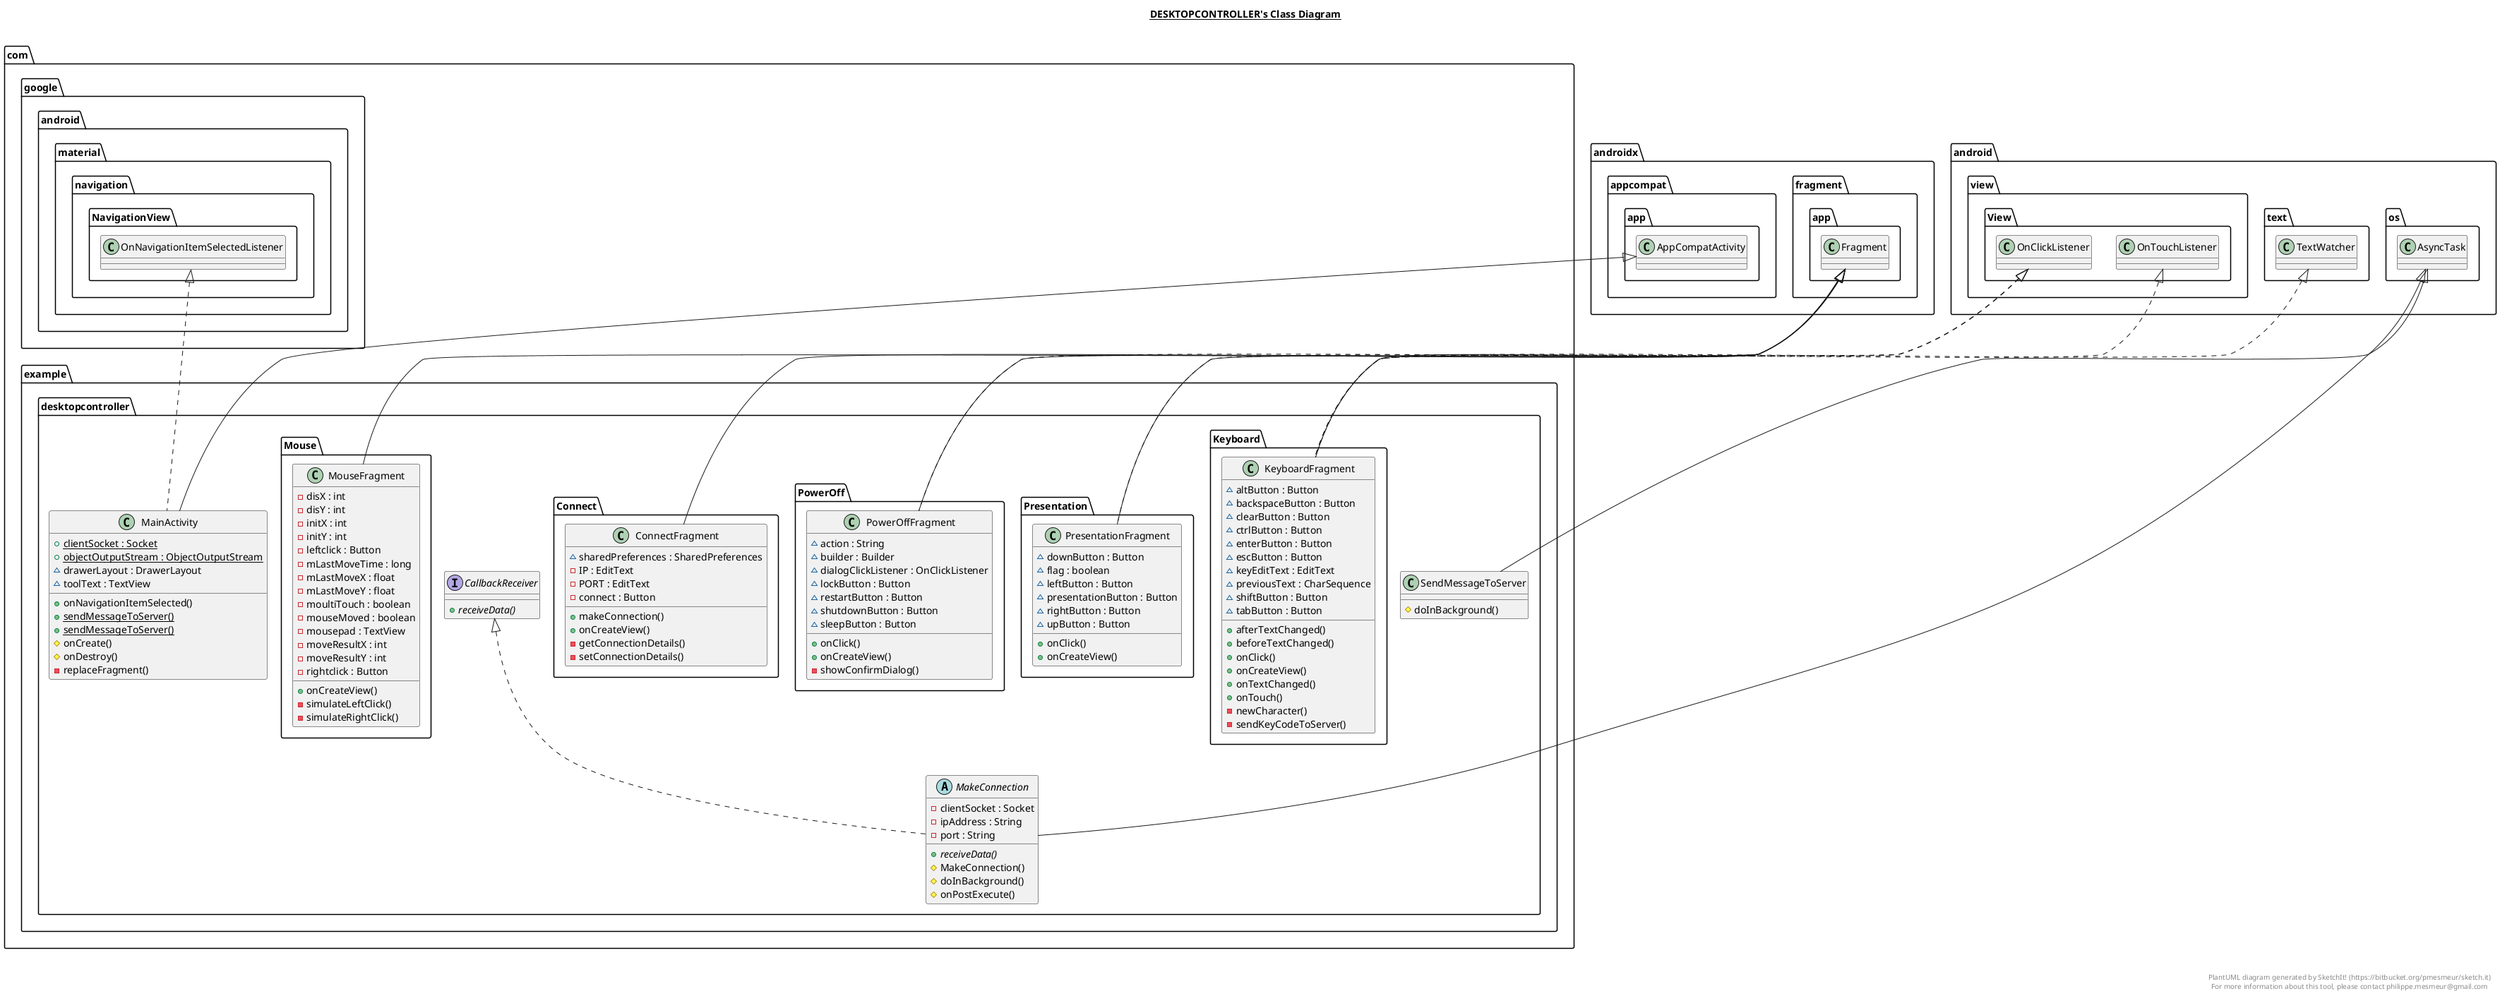 @startuml

title __DESKTOPCONTROLLER's Class Diagram__\n

  namespace com.example.desktopcontroller {
    namespace PowerOff {
      class com.example.desktopcontroller.PowerOff.PowerOffFragment {
          ~ action : String
          ~ builder : Builder
          ~ dialogClickListener : OnClickListener
          ~ lockButton : Button
          ~ restartButton : Button
          ~ shutdownButton : Button
          ~ sleepButton : Button
          + onClick()
          + onCreateView()
          - showConfirmDialog()
      }
    }
  }


  com.example.desktopcontroller.PowerOff.PowerOffFragment .up.|> android.view.View.OnClickListener
  com.example.desktopcontroller.PowerOff.PowerOffFragment -up-|> androidx.fragment.app.Fragment

  namespace com.example.desktopcontroller {
    namespace Mouse {
      class com.example.desktopcontroller.Mouse.MouseFragment {
          - disX : int
          - disY : int
          - initX : int
          - initY : int
          - leftclick : Button
          - mLastMoveTime : long
          - mLastMoveX : float
          - mLastMoveY : float
          - moultiTouch : boolean
          - mouseMoved : boolean
          - mousepad : TextView
          - moveResultX : int
          - moveResultY : int
          - rightclick : Button
          + onCreateView()
          - simulateLeftClick()
          - simulateRightClick()
      }
    }
  }


  com.example.desktopcontroller.Mouse.MouseFragment -up-|> androidx.fragment.app.Fragment

   namespace com.example.desktopcontroller {
      namespace Keyboard {
        class com.example.desktopcontroller.Keyboard.KeyboardFragment {
            ~ altButton : Button
            ~ backspaceButton : Button
            ~ clearButton : Button
            ~ ctrlButton : Button
            ~ enterButton : Button
            ~ escButton : Button
            ~ keyEditText : EditText
            ~ previousText : CharSequence
            ~ shiftButton : Button
            ~ tabButton : Button
            + afterTextChanged()
            + beforeTextChanged()
            + onClick()
            + onCreateView()
            + onTextChanged()
            + onTouch()
            - newCharacter()
            - sendKeyCodeToServer()
        }
      }
    }


    com.example.desktopcontroller.Keyboard.KeyboardFragment .up.|> android.text.TextWatcher
    com.example.desktopcontroller.Keyboard.KeyboardFragment .up.|> android.view.View.OnClickListener
    com.example.desktopcontroller.Keyboard.KeyboardFragment .up.|> android.view.View.OnTouchListener
    com.example.desktopcontroller.Keyboard.KeyboardFragment -up-|> androidx.fragment.app.Fragment


  namespace com.example.desktopcontroller {
    interface com.example.desktopcontroller.CallbackReceiver {
        {abstract} + receiveData()
    }
  }
    namespace com.example.desktopcontroller {
      namespace Presentation {
        class com.example.desktopcontroller.Presentation.PresentationFragment {
            ~ downButton : Button
            ~ flag : boolean
            ~ leftButton : Button
            ~ presentationButton : Button
            ~ rightButton : Button
            ~ upButton : Button
            + onClick()
            + onCreateView()
        }
      }
    }


    com.example.desktopcontroller.Presentation.PresentationFragment .up.|> android.view.View.OnClickListener
    com.example.desktopcontroller.Presentation.PresentationFragment -up-|> androidx.fragment.app.Fragment


   namespace com.example.desktopcontroller {
      namespace Connect {
        class com.example.desktopcontroller.Connect.ConnectFragment {
            ~ sharedPreferences : SharedPreferences
            - IP : EditText
            - PORT : EditText
            - connect : Button
            + makeConnection()
            + onCreateView()
            - getConnectionDetails()
            - setConnectionDetails()
        }
      }
    }


    com.example.desktopcontroller.Connect.ConnectFragment -up-|> androidx.fragment.app.Fragment

  

  namespace com.example.desktopcontroller {
    class com.example.desktopcontroller.MainActivity {
        {static} + clientSocket : Socket
        {static} + objectOutputStream : ObjectOutputStream
        ~ drawerLayout : DrawerLayout
        ~ toolText : TextView
        + onNavigationItemSelected()
        {static} + sendMessageToServer()
        {static} + sendMessageToServer()
        # onCreate()
        # onDestroy()
        - replaceFragment()
    }
  }
  

  namespace com.example.desktopcontroller {
    abstract class com.example.desktopcontroller.MakeConnection {
        - clientSocket : Socket
        - ipAddress : String
        - port : String
        {abstract} + receiveData()
        # MakeConnection()
        # doInBackground()
        # onPostExecute()
    }
  }
  

  namespace com.example.desktopcontroller {
    class com.example.desktopcontroller.SendMessageToServer {
        # doInBackground()
    }
  }
  

  com.example.desktopcontroller.MainActivity .up.|> com.google.android.material.navigation.NavigationView.OnNavigationItemSelectedListener
  com.example.desktopcontroller.MainActivity -up-|> androidx.appcompat.app.AppCompatActivity
  com.example.desktopcontroller.MakeConnection .up.|> com.example.desktopcontroller.CallbackReceiver
  com.example.desktopcontroller.MakeConnection -up-|> android.os.AsyncTask
  com.example.desktopcontroller.SendMessageToServer -up-|> android.os.AsyncTask


right footer


PlantUML diagram generated by SketchIt! (https://bitbucket.org/pmesmeur/sketch.it)
For more information about this tool, please contact philippe.mesmeur@gmail.com
endfooter

@enduml
